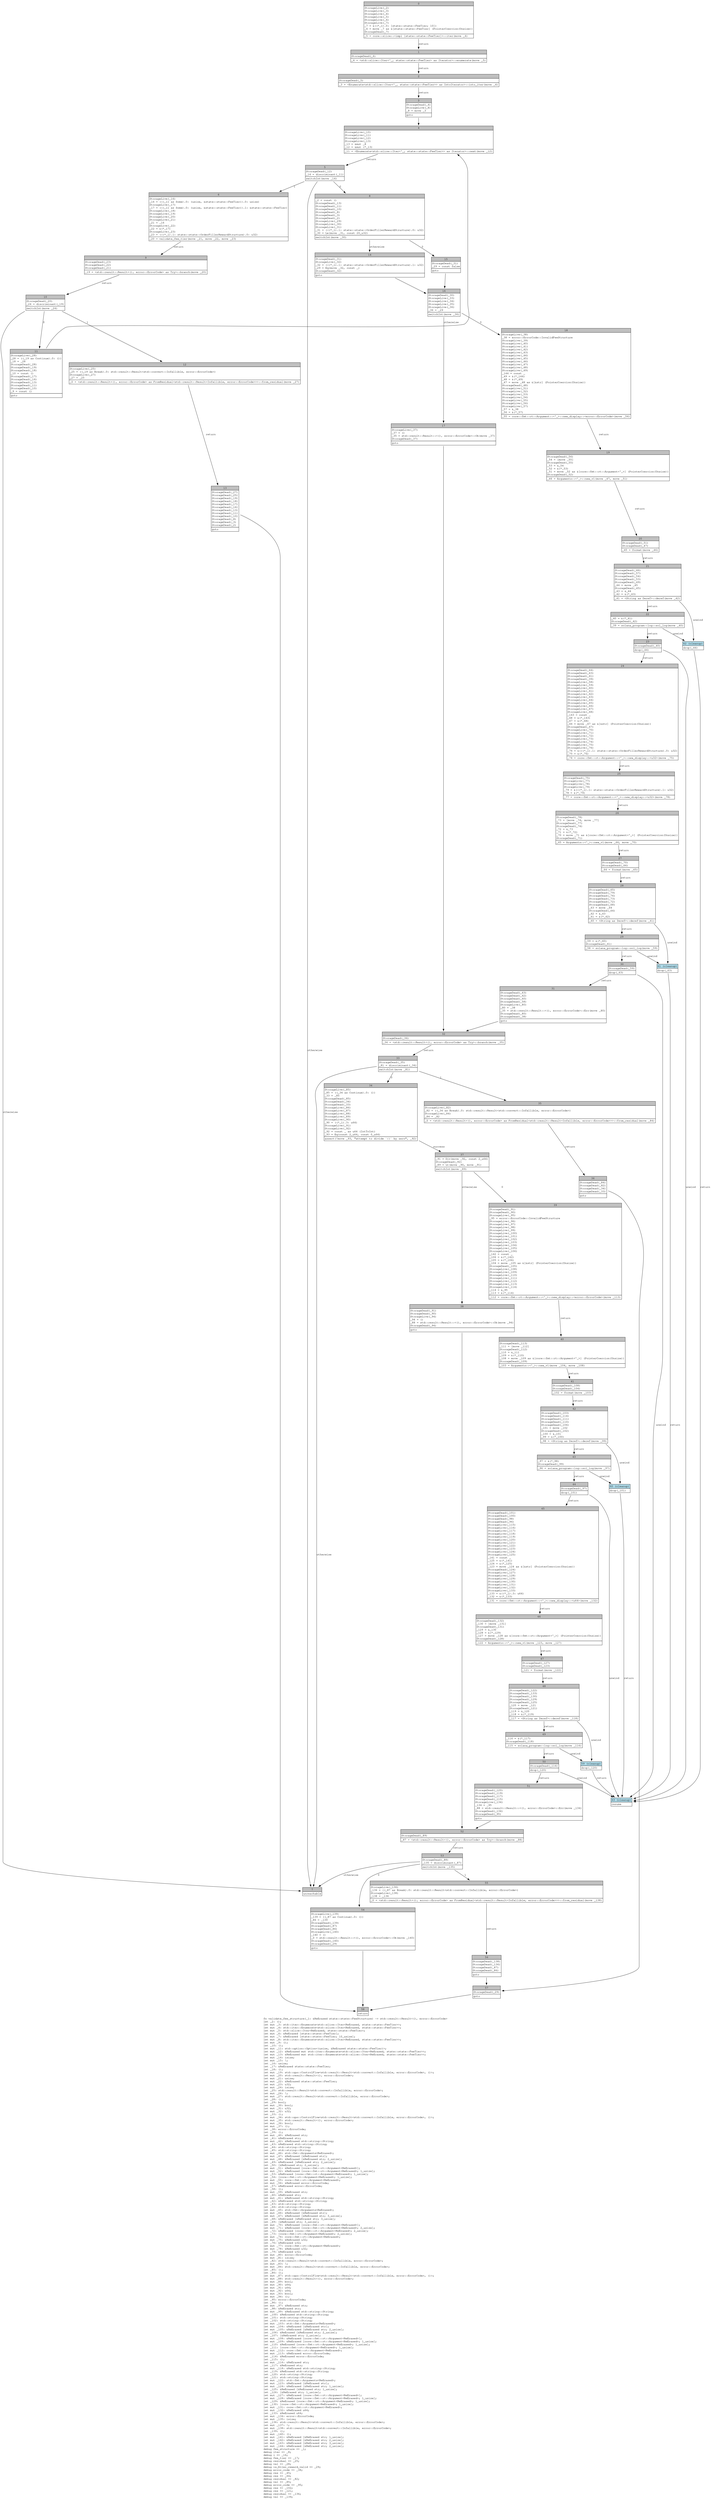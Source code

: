 digraph Mir_0_4519 {
    graph [fontname="Courier, monospace"];
    node [fontname="Courier, monospace"];
    edge [fontname="Courier, monospace"];
    label=<fn validate_fee_structure(_1: &amp;ReErased state::state::FeeStructure) -&gt; std::result::Result&lt;(), error::ErrorCode&gt;<br align="left"/>let _2: ();<br align="left"/>let mut _3: std::iter::Enumerate&lt;std::slice::Iter&lt;ReErased, state::state::FeeTier&gt;&gt;;<br align="left"/>let mut _4: std::iter::Enumerate&lt;std::slice::Iter&lt;ReErased, state::state::FeeTier&gt;&gt;;<br align="left"/>let mut _5: std::slice::Iter&lt;ReErased, state::state::FeeTier&gt;;<br align="left"/>let mut _6: &amp;ReErased [state::state::FeeTier];<br align="left"/>let mut _7: &amp;ReErased [state::state::FeeTier; 10_usize];<br align="left"/>let mut _8: std::iter::Enumerate&lt;std::slice::Iter&lt;ReErased, state::state::FeeTier&gt;&gt;;<br align="left"/>let mut _9: ();<br align="left"/>let _10: ();<br align="left"/>let mut _11: std::option::Option&lt;(usize, &amp;ReErased state::state::FeeTier)&gt;;<br align="left"/>let mut _12: &amp;ReErased mut std::iter::Enumerate&lt;std::slice::Iter&lt;ReErased, state::state::FeeTier&gt;&gt;;<br align="left"/>let mut _13: &amp;ReErased mut std::iter::Enumerate&lt;std::slice::Iter&lt;ReErased, state::state::FeeTier&gt;&gt;;<br align="left"/>let mut _14: isize;<br align="left"/>let mut _15: !;<br align="left"/>let _16: usize;<br align="left"/>let _17: &amp;ReErased state::state::FeeTier;<br align="left"/>let _18: ();<br align="left"/>let mut _19: std::ops::ControlFlow&lt;std::result::Result&lt;std::convert::Infallible, error::ErrorCode&gt;, ()&gt;;<br align="left"/>let mut _20: std::result::Result&lt;(), error::ErrorCode&gt;;<br align="left"/>let mut _21: usize;<br align="left"/>let mut _22: &amp;ReErased state::state::FeeTier;<br align="left"/>let mut _23: u32;<br align="left"/>let mut _24: isize;<br align="left"/>let _25: std::result::Result&lt;std::convert::Infallible, error::ErrorCode&gt;;<br align="left"/>let mut _26: !;<br align="left"/>let mut _27: std::result::Result&lt;std::convert::Infallible, error::ErrorCode&gt;;<br align="left"/>let _28: ();<br align="left"/>let _29: bool;<br align="left"/>let mut _30: bool;<br align="left"/>let mut _31: u32;<br align="left"/>let mut _32: u32;<br align="left"/>let _33: ();<br align="left"/>let mut _34: std::ops::ControlFlow&lt;std::result::Result&lt;std::convert::Infallible, error::ErrorCode&gt;, ()&gt;;<br align="left"/>let mut _35: std::result::Result&lt;(), error::ErrorCode&gt;;<br align="left"/>let mut _36: bool;<br align="left"/>let mut _37: ();<br align="left"/>let _38: error::ErrorCode;<br align="left"/>let _39: ();<br align="left"/>let mut _40: &amp;ReErased str;<br align="left"/>let _41: &amp;ReErased str;<br align="left"/>let mut _42: &amp;ReErased std::string::String;<br align="left"/>let _43: &amp;ReErased std::string::String;<br align="left"/>let _44: std::string::String;<br align="left"/>let _45: std::string::String;<br align="left"/>let mut _46: std::fmt::Arguments&lt;ReErased&gt;;<br align="left"/>let mut _47: &amp;ReErased [&amp;ReErased str];<br align="left"/>let mut _48: &amp;ReErased [&amp;ReErased str; 2_usize];<br align="left"/>let _49: &amp;ReErased [&amp;ReErased str; 2_usize];<br align="left"/>let _50: [&amp;ReErased str; 2_usize];<br align="left"/>let mut _51: &amp;ReErased [core::fmt::rt::Argument&lt;ReErased&gt;];<br align="left"/>let mut _52: &amp;ReErased [core::fmt::rt::Argument&lt;ReErased&gt;; 1_usize];<br align="left"/>let _53: &amp;ReErased [core::fmt::rt::Argument&lt;ReErased&gt;; 1_usize];<br align="left"/>let _54: [core::fmt::rt::Argument&lt;ReErased&gt;; 1_usize];<br align="left"/>let mut _55: core::fmt::rt::Argument&lt;ReErased&gt;;<br align="left"/>let mut _56: &amp;ReErased error::ErrorCode;<br align="left"/>let _57: &amp;ReErased error::ErrorCode;<br align="left"/>let _58: ();<br align="left"/>let mut _59: &amp;ReErased str;<br align="left"/>let _60: &amp;ReErased str;<br align="left"/>let mut _61: &amp;ReErased std::string::String;<br align="left"/>let _62: &amp;ReErased std::string::String;<br align="left"/>let _63: std::string::String;<br align="left"/>let _64: std::string::String;<br align="left"/>let mut _65: std::fmt::Arguments&lt;ReErased&gt;;<br align="left"/>let mut _66: &amp;ReErased [&amp;ReErased str];<br align="left"/>let mut _67: &amp;ReErased [&amp;ReErased str; 3_usize];<br align="left"/>let _68: &amp;ReErased [&amp;ReErased str; 3_usize];<br align="left"/>let _69: [&amp;ReErased str; 3_usize];<br align="left"/>let mut _70: &amp;ReErased [core::fmt::rt::Argument&lt;ReErased&gt;];<br align="left"/>let mut _71: &amp;ReErased [core::fmt::rt::Argument&lt;ReErased&gt;; 2_usize];<br align="left"/>let _72: &amp;ReErased [core::fmt::rt::Argument&lt;ReErased&gt;; 2_usize];<br align="left"/>let _73: [core::fmt::rt::Argument&lt;ReErased&gt;; 2_usize];<br align="left"/>let mut _74: core::fmt::rt::Argument&lt;ReErased&gt;;<br align="left"/>let mut _75: &amp;ReErased u32;<br align="left"/>let _76: &amp;ReErased u32;<br align="left"/>let mut _77: core::fmt::rt::Argument&lt;ReErased&gt;;<br align="left"/>let mut _78: &amp;ReErased u32;<br align="left"/>let _79: &amp;ReErased u32;<br align="left"/>let mut _80: error::ErrorCode;<br align="left"/>let mut _81: isize;<br align="left"/>let _82: std::result::Result&lt;std::convert::Infallible, error::ErrorCode&gt;;<br align="left"/>let mut _83: !;<br align="left"/>let mut _84: std::result::Result&lt;std::convert::Infallible, error::ErrorCode&gt;;<br align="left"/>let _85: ();<br align="left"/>let _86: ();<br align="left"/>let mut _87: std::ops::ControlFlow&lt;std::result::Result&lt;std::convert::Infallible, error::ErrorCode&gt;, ()&gt;;<br align="left"/>let mut _88: std::result::Result&lt;(), error::ErrorCode&gt;;<br align="left"/>let mut _89: bool;<br align="left"/>let mut _90: u64;<br align="left"/>let mut _91: u64;<br align="left"/>let mut _92: u64;<br align="left"/>let mut _93: bool;<br align="left"/>let mut _94: ();<br align="left"/>let _95: error::ErrorCode;<br align="left"/>let _96: ();<br align="left"/>let mut _97: &amp;ReErased str;<br align="left"/>let _98: &amp;ReErased str;<br align="left"/>let mut _99: &amp;ReErased std::string::String;<br align="left"/>let _100: &amp;ReErased std::string::String;<br align="left"/>let _101: std::string::String;<br align="left"/>let _102: std::string::String;<br align="left"/>let mut _103: std::fmt::Arguments&lt;ReErased&gt;;<br align="left"/>let mut _104: &amp;ReErased [&amp;ReErased str];<br align="left"/>let mut _105: &amp;ReErased [&amp;ReErased str; 2_usize];<br align="left"/>let _106: &amp;ReErased [&amp;ReErased str; 2_usize];<br align="left"/>let _107: [&amp;ReErased str; 2_usize];<br align="left"/>let mut _108: &amp;ReErased [core::fmt::rt::Argument&lt;ReErased&gt;];<br align="left"/>let mut _109: &amp;ReErased [core::fmt::rt::Argument&lt;ReErased&gt;; 1_usize];<br align="left"/>let _110: &amp;ReErased [core::fmt::rt::Argument&lt;ReErased&gt;; 1_usize];<br align="left"/>let _111: [core::fmt::rt::Argument&lt;ReErased&gt;; 1_usize];<br align="left"/>let mut _112: core::fmt::rt::Argument&lt;ReErased&gt;;<br align="left"/>let mut _113: &amp;ReErased error::ErrorCode;<br align="left"/>let _114: &amp;ReErased error::ErrorCode;<br align="left"/>let _115: ();<br align="left"/>let mut _116: &amp;ReErased str;<br align="left"/>let _117: &amp;ReErased str;<br align="left"/>let mut _118: &amp;ReErased std::string::String;<br align="left"/>let _119: &amp;ReErased std::string::String;<br align="left"/>let _120: std::string::String;<br align="left"/>let _121: std::string::String;<br align="left"/>let mut _122: std::fmt::Arguments&lt;ReErased&gt;;<br align="left"/>let mut _123: &amp;ReErased [&amp;ReErased str];<br align="left"/>let mut _124: &amp;ReErased [&amp;ReErased str; 1_usize];<br align="left"/>let _125: &amp;ReErased [&amp;ReErased str; 1_usize];<br align="left"/>let _126: [&amp;ReErased str; 1_usize];<br align="left"/>let mut _127: &amp;ReErased [core::fmt::rt::Argument&lt;ReErased&gt;];<br align="left"/>let mut _128: &amp;ReErased [core::fmt::rt::Argument&lt;ReErased&gt;; 1_usize];<br align="left"/>let _129: &amp;ReErased [core::fmt::rt::Argument&lt;ReErased&gt;; 1_usize];<br align="left"/>let _130: [core::fmt::rt::Argument&lt;ReErased&gt;; 1_usize];<br align="left"/>let mut _131: core::fmt::rt::Argument&lt;ReErased&gt;;<br align="left"/>let mut _132: &amp;ReErased u64;<br align="left"/>let _133: &amp;ReErased u64;<br align="left"/>let mut _134: error::ErrorCode;<br align="left"/>let mut _135: isize;<br align="left"/>let _136: std::result::Result&lt;std::convert::Infallible, error::ErrorCode&gt;;<br align="left"/>let mut _137: !;<br align="left"/>let mut _138: std::result::Result&lt;std::convert::Infallible, error::ErrorCode&gt;;<br align="left"/>let _139: ();<br align="left"/>let mut _140: ();<br align="left"/>let mut _141: &amp;ReErased [&amp;ReErased str; 1_usize];<br align="left"/>let mut _142: &amp;ReErased [&amp;ReErased str; 2_usize];<br align="left"/>let mut _143: &amp;ReErased [&amp;ReErased str; 3_usize];<br align="left"/>let mut _144: &amp;ReErased [&amp;ReErased str; 2_usize];<br align="left"/>debug fee_structure =&gt; _1;<br align="left"/>debug iter =&gt; _8;<br align="left"/>debug i =&gt; _16;<br align="left"/>debug fee_tier =&gt; _17;<br align="left"/>debug residual =&gt; _25;<br align="left"/>debug val =&gt; _28;<br align="left"/>debug is_filler_reward_valid =&gt; _29;<br align="left"/>debug error_code =&gt; _38;<br align="left"/>debug res =&gt; _45;<br align="left"/>debug res =&gt; _64;<br align="left"/>debug residual =&gt; _82;<br align="left"/>debug val =&gt; _85;<br align="left"/>debug error_code =&gt; _95;<br align="left"/>debug res =&gt; _102;<br align="left"/>debug res =&gt; _121;<br align="left"/>debug residual =&gt; _136;<br align="left"/>debug val =&gt; _139;<br align="left"/>>;
    bb0__0_4519 [shape="none", label=<<table border="0" cellborder="1" cellspacing="0"><tr><td bgcolor="gray" align="center" colspan="1">0</td></tr><tr><td align="left" balign="left">StorageLive(_2)<br/>StorageLive(_3)<br/>StorageLive(_4)<br/>StorageLive(_5)<br/>StorageLive(_6)<br/>StorageLive(_7)<br/>_7 = &amp;((*_1).0: [state::state::FeeTier; 10])<br/>_6 = move _7 as &amp;[state::state::FeeTier] (PointerCoercion(Unsize))<br/>StorageDead(_7)<br/></td></tr><tr><td align="left">_5 = core::slice::&lt;impl [state::state::FeeTier]&gt;::iter(move _6)</td></tr></table>>];
    bb1__0_4519 [shape="none", label=<<table border="0" cellborder="1" cellspacing="0"><tr><td bgcolor="gray" align="center" colspan="1">1</td></tr><tr><td align="left" balign="left">StorageDead(_6)<br/></td></tr><tr><td align="left">_4 = &lt;std::slice::Iter&lt;'_, state::state::FeeTier&gt; as Iterator&gt;::enumerate(move _5)</td></tr></table>>];
    bb2__0_4519 [shape="none", label=<<table border="0" cellborder="1" cellspacing="0"><tr><td bgcolor="gray" align="center" colspan="1">2</td></tr><tr><td align="left" balign="left">StorageDead(_5)<br/></td></tr><tr><td align="left">_3 = &lt;Enumerate&lt;std::slice::Iter&lt;'_, state::state::FeeTier&gt;&gt; as IntoIterator&gt;::into_iter(move _4)</td></tr></table>>];
    bb3__0_4519 [shape="none", label=<<table border="0" cellborder="1" cellspacing="0"><tr><td bgcolor="gray" align="center" colspan="1">3</td></tr><tr><td align="left" balign="left">StorageDead(_4)<br/>StorageLive(_8)<br/>_8 = move _3<br/></td></tr><tr><td align="left">goto</td></tr></table>>];
    bb4__0_4519 [shape="none", label=<<table border="0" cellborder="1" cellspacing="0"><tr><td bgcolor="gray" align="center" colspan="1">4</td></tr><tr><td align="left" balign="left">StorageLive(_10)<br/>StorageLive(_11)<br/>StorageLive(_12)<br/>StorageLive(_13)<br/>_13 = &amp;mut _8<br/>_12 = &amp;mut (*_13)<br/></td></tr><tr><td align="left">_11 = &lt;Enumerate&lt;std::slice::Iter&lt;'_, state::state::FeeTier&gt;&gt; as Iterator&gt;::next(move _12)</td></tr></table>>];
    bb5__0_4519 [shape="none", label=<<table border="0" cellborder="1" cellspacing="0"><tr><td bgcolor="gray" align="center" colspan="1">5</td></tr><tr><td align="left" balign="left">StorageDead(_12)<br/>_14 = discriminant(_11)<br/></td></tr><tr><td align="left">switchInt(move _14)</td></tr></table>>];
    bb6__0_4519 [shape="none", label=<<table border="0" cellborder="1" cellspacing="0"><tr><td bgcolor="gray" align="center" colspan="1">6</td></tr><tr><td align="left" balign="left">StorageLive(_16)<br/>_16 = (((_11 as Some).0: (usize, &amp;state::state::FeeTier)).0: usize)<br/>StorageLive(_17)<br/>_17 = (((_11 as Some).0: (usize, &amp;state::state::FeeTier)).1: &amp;state::state::FeeTier)<br/>StorageLive(_18)<br/>StorageLive(_19)<br/>StorageLive(_20)<br/>StorageLive(_21)<br/>_21 = _16<br/>StorageLive(_22)<br/>_22 = &amp;(*_17)<br/>StorageLive(_23)<br/>_23 = (((*_1).1: state::state::OrderFillerRewardStructure).0: u32)<br/></td></tr><tr><td align="left">_20 = validate_fee_tier(move _21, move _22, move _23)</td></tr></table>>];
    bb7__0_4519 [shape="none", label=<<table border="0" cellborder="1" cellspacing="0"><tr><td bgcolor="gray" align="center" colspan="1">7</td></tr><tr><td align="left">unreachable</td></tr></table>>];
    bb8__0_4519 [shape="none", label=<<table border="0" cellborder="1" cellspacing="0"><tr><td bgcolor="gray" align="center" colspan="1">8</td></tr><tr><td align="left" balign="left">_2 = const ()<br/>StorageDead(_13)<br/>StorageDead(_11)<br/>StorageDead(_10)<br/>StorageDead(_8)<br/>StorageDead(_3)<br/>StorageDead(_2)<br/>StorageLive(_29)<br/>StorageLive(_30)<br/>StorageLive(_31)<br/>_31 = (((*_1).1: state::state::OrderFillerRewardStructure).0: u32)<br/>_30 = Le(move _31, const 20_u32)<br/></td></tr><tr><td align="left">switchInt(move _30)</td></tr></table>>];
    bb9__0_4519 [shape="none", label=<<table border="0" cellborder="1" cellspacing="0"><tr><td bgcolor="gray" align="center" colspan="1">9</td></tr><tr><td align="left" balign="left">StorageDead(_23)<br/>StorageDead(_22)<br/>StorageDead(_21)<br/></td></tr><tr><td align="left">_19 = &lt;std::result::Result&lt;(), error::ErrorCode&gt; as Try&gt;::branch(move _20)</td></tr></table>>];
    bb10__0_4519 [shape="none", label=<<table border="0" cellborder="1" cellspacing="0"><tr><td bgcolor="gray" align="center" colspan="1">10</td></tr><tr><td align="left" balign="left">StorageDead(_20)<br/>_24 = discriminant(_19)<br/></td></tr><tr><td align="left">switchInt(move _24)</td></tr></table>>];
    bb11__0_4519 [shape="none", label=<<table border="0" cellborder="1" cellspacing="0"><tr><td bgcolor="gray" align="center" colspan="1">11</td></tr><tr><td align="left" balign="left">StorageLive(_28)<br/>_28 = ((_19 as Continue).0: ())<br/>_18 = _28<br/>StorageDead(_28)<br/>StorageDead(_19)<br/>StorageDead(_18)<br/>_10 = const ()<br/>StorageDead(_17)<br/>StorageDead(_16)<br/>StorageDead(_13)<br/>StorageDead(_11)<br/>StorageDead(_10)<br/>_9 = const ()<br/></td></tr><tr><td align="left">goto</td></tr></table>>];
    bb12__0_4519 [shape="none", label=<<table border="0" cellborder="1" cellspacing="0"><tr><td bgcolor="gray" align="center" colspan="1">12</td></tr><tr><td align="left" balign="left">StorageLive(_25)<br/>_25 = ((_19 as Break).0: std::result::Result&lt;std::convert::Infallible, error::ErrorCode&gt;)<br/>StorageLive(_27)<br/>_27 = _25<br/></td></tr><tr><td align="left">_0 = &lt;std::result::Result&lt;(), error::ErrorCode&gt; as FromResidual&lt;std::result::Result&lt;Infallible, error::ErrorCode&gt;&gt;&gt;::from_residual(move _27)</td></tr></table>>];
    bb13__0_4519 [shape="none", label=<<table border="0" cellborder="1" cellspacing="0"><tr><td bgcolor="gray" align="center" colspan="1">13</td></tr><tr><td align="left" balign="left">StorageDead(_27)<br/>StorageDead(_25)<br/>StorageDead(_19)<br/>StorageDead(_18)<br/>StorageDead(_17)<br/>StorageDead(_16)<br/>StorageDead(_13)<br/>StorageDead(_11)<br/>StorageDead(_10)<br/>StorageDead(_8)<br/>StorageDead(_3)<br/>StorageDead(_2)<br/></td></tr><tr><td align="left">goto</td></tr></table>>];
    bb14__0_4519 [shape="none", label=<<table border="0" cellborder="1" cellspacing="0"><tr><td bgcolor="gray" align="center" colspan="1">14</td></tr><tr><td align="left" balign="left">StorageDead(_31)<br/>StorageLive(_32)<br/>_32 = (((*_1).1: state::state::OrderFillerRewardStructure).1: u32)<br/>_29 = Eq(move _32, const _)<br/>StorageDead(_32)<br/></td></tr><tr><td align="left">goto</td></tr></table>>];
    bb15__0_4519 [shape="none", label=<<table border="0" cellborder="1" cellspacing="0"><tr><td bgcolor="gray" align="center" colspan="1">15</td></tr><tr><td align="left" balign="left">StorageDead(_31)<br/>_29 = const false<br/></td></tr><tr><td align="left">goto</td></tr></table>>];
    bb16__0_4519 [shape="none", label=<<table border="0" cellborder="1" cellspacing="0"><tr><td bgcolor="gray" align="center" colspan="1">16</td></tr><tr><td align="left" balign="left">StorageDead(_30)<br/>StorageLive(_33)<br/>StorageLive(_34)<br/>StorageLive(_35)<br/>StorageLive(_36)<br/>_36 = _29<br/></td></tr><tr><td align="left">switchInt(move _36)</td></tr></table>>];
    bb17__0_4519 [shape="none", label=<<table border="0" cellborder="1" cellspacing="0"><tr><td bgcolor="gray" align="center" colspan="1">17</td></tr><tr><td align="left" balign="left">StorageLive(_37)<br/>_37 = ()<br/>_35 = std::result::Result::&lt;(), error::ErrorCode&gt;::Ok(move _37)<br/>StorageDead(_37)<br/></td></tr><tr><td align="left">goto</td></tr></table>>];
    bb18__0_4519 [shape="none", label=<<table border="0" cellborder="1" cellspacing="0"><tr><td bgcolor="gray" align="center" colspan="1">18</td></tr><tr><td align="left" balign="left">StorageLive(_38)<br/>_38 = error::ErrorCode::InvalidFeeStructure<br/>StorageLive(_39)<br/>StorageLive(_40)<br/>StorageLive(_41)<br/>StorageLive(_42)<br/>StorageLive(_43)<br/>StorageLive(_44)<br/>StorageLive(_45)<br/>StorageLive(_46)<br/>StorageLive(_47)<br/>StorageLive(_48)<br/>StorageLive(_49)<br/>_144 = const _<br/>_49 = &amp;(*_144)<br/>_48 = &amp;(*_49)<br/>_47 = move _48 as &amp;[&amp;str] (PointerCoercion(Unsize))<br/>StorageDead(_48)<br/>StorageLive(_51)<br/>StorageLive(_52)<br/>StorageLive(_53)<br/>StorageLive(_54)<br/>StorageLive(_55)<br/>StorageLive(_56)<br/>StorageLive(_57)<br/>_57 = &amp;_38<br/>_56 = &amp;(*_57)<br/></td></tr><tr><td align="left">_55 = core::fmt::rt::Argument::&lt;'_&gt;::new_display::&lt;error::ErrorCode&gt;(move _56)</td></tr></table>>];
    bb19__0_4519 [shape="none", label=<<table border="0" cellborder="1" cellspacing="0"><tr><td bgcolor="gray" align="center" colspan="1">19</td></tr><tr><td align="left" balign="left">StorageDead(_56)<br/>_54 = [move _55]<br/>StorageDead(_55)<br/>_53 = &amp;_54<br/>_52 = &amp;(*_53)<br/>_51 = move _52 as &amp;[core::fmt::rt::Argument&lt;'_&gt;] (PointerCoercion(Unsize))<br/>StorageDead(_52)<br/></td></tr><tr><td align="left">_46 = Arguments::&lt;'_&gt;::new_v1(move _47, move _51)</td></tr></table>>];
    bb20__0_4519 [shape="none", label=<<table border="0" cellborder="1" cellspacing="0"><tr><td bgcolor="gray" align="center" colspan="1">20</td></tr><tr><td align="left" balign="left">StorageDead(_51)<br/>StorageDead(_47)<br/></td></tr><tr><td align="left">_45 = format(move _46)</td></tr></table>>];
    bb21__0_4519 [shape="none", label=<<table border="0" cellborder="1" cellspacing="0"><tr><td bgcolor="gray" align="center" colspan="1">21</td></tr><tr><td align="left" balign="left">StorageDead(_46)<br/>StorageDead(_57)<br/>StorageDead(_54)<br/>StorageDead(_53)<br/>StorageDead(_49)<br/>_44 = move _45<br/>StorageDead(_45)<br/>_43 = &amp;_44<br/>_42 = &amp;(*_43)<br/></td></tr><tr><td align="left">_41 = &lt;String as Deref&gt;::deref(move _42)</td></tr></table>>];
    bb22__0_4519 [shape="none", label=<<table border="0" cellborder="1" cellspacing="0"><tr><td bgcolor="gray" align="center" colspan="1">22</td></tr><tr><td align="left" balign="left">_40 = &amp;(*_41)<br/>StorageDead(_42)<br/></td></tr><tr><td align="left">_39 = solana_program::log::sol_log(move _40)</td></tr></table>>];
    bb23__0_4519 [shape="none", label=<<table border="0" cellborder="1" cellspacing="0"><tr><td bgcolor="gray" align="center" colspan="1">23</td></tr><tr><td align="left" balign="left">StorageDead(_40)<br/></td></tr><tr><td align="left">drop(_44)</td></tr></table>>];
    bb24__0_4519 [shape="none", label=<<table border="0" cellborder="1" cellspacing="0"><tr><td bgcolor="gray" align="center" colspan="1">24</td></tr><tr><td align="left" balign="left">StorageDead(_44)<br/>StorageDead(_43)<br/>StorageDead(_41)<br/>StorageDead(_39)<br/>StorageLive(_58)<br/>StorageLive(_59)<br/>StorageLive(_60)<br/>StorageLive(_61)<br/>StorageLive(_62)<br/>StorageLive(_63)<br/>StorageLive(_64)<br/>StorageLive(_65)<br/>StorageLive(_66)<br/>StorageLive(_67)<br/>StorageLive(_68)<br/>_143 = const _<br/>_68 = &amp;(*_143)<br/>_67 = &amp;(*_68)<br/>_66 = move _67 as &amp;[&amp;str] (PointerCoercion(Unsize))<br/>StorageDead(_67)<br/>StorageLive(_70)<br/>StorageLive(_71)<br/>StorageLive(_72)<br/>StorageLive(_73)<br/>StorageLive(_74)<br/>StorageLive(_75)<br/>StorageLive(_76)<br/>_76 = &amp;(((*_1).1: state::state::OrderFillerRewardStructure).0: u32)<br/>_75 = &amp;(*_76)<br/></td></tr><tr><td align="left">_74 = core::fmt::rt::Argument::&lt;'_&gt;::new_display::&lt;u32&gt;(move _75)</td></tr></table>>];
    bb25__0_4519 [shape="none", label=<<table border="0" cellborder="1" cellspacing="0"><tr><td bgcolor="gray" align="center" colspan="1">25</td></tr><tr><td align="left" balign="left">StorageDead(_75)<br/>StorageLive(_77)<br/>StorageLive(_78)<br/>StorageLive(_79)<br/>_79 = &amp;(((*_1).1: state::state::OrderFillerRewardStructure).1: u32)<br/>_78 = &amp;(*_79)<br/></td></tr><tr><td align="left">_77 = core::fmt::rt::Argument::&lt;'_&gt;::new_display::&lt;u32&gt;(move _78)</td></tr></table>>];
    bb26__0_4519 [shape="none", label=<<table border="0" cellborder="1" cellspacing="0"><tr><td bgcolor="gray" align="center" colspan="1">26</td></tr><tr><td align="left" balign="left">StorageDead(_78)<br/>_73 = [move _74, move _77]<br/>StorageDead(_77)<br/>StorageDead(_74)<br/>_72 = &amp;_73<br/>_71 = &amp;(*_72)<br/>_70 = move _71 as &amp;[core::fmt::rt::Argument&lt;'_&gt;] (PointerCoercion(Unsize))<br/>StorageDead(_71)<br/></td></tr><tr><td align="left">_65 = Arguments::&lt;'_&gt;::new_v1(move _66, move _70)</td></tr></table>>];
    bb27__0_4519 [shape="none", label=<<table border="0" cellborder="1" cellspacing="0"><tr><td bgcolor="gray" align="center" colspan="1">27</td></tr><tr><td align="left" balign="left">StorageDead(_70)<br/>StorageDead(_66)<br/></td></tr><tr><td align="left">_64 = format(move _65)</td></tr></table>>];
    bb28__0_4519 [shape="none", label=<<table border="0" cellborder="1" cellspacing="0"><tr><td bgcolor="gray" align="center" colspan="1">28</td></tr><tr><td align="left" balign="left">StorageDead(_65)<br/>StorageDead(_79)<br/>StorageDead(_76)<br/>StorageDead(_73)<br/>StorageDead(_72)<br/>StorageDead(_68)<br/>_63 = move _64<br/>StorageDead(_64)<br/>_62 = &amp;_63<br/>_61 = &amp;(*_62)<br/></td></tr><tr><td align="left">_60 = &lt;String as Deref&gt;::deref(move _61)</td></tr></table>>];
    bb29__0_4519 [shape="none", label=<<table border="0" cellborder="1" cellspacing="0"><tr><td bgcolor="gray" align="center" colspan="1">29</td></tr><tr><td align="left" balign="left">_59 = &amp;(*_60)<br/>StorageDead(_61)<br/></td></tr><tr><td align="left">_58 = solana_program::log::sol_log(move _59)</td></tr></table>>];
    bb30__0_4519 [shape="none", label=<<table border="0" cellborder="1" cellspacing="0"><tr><td bgcolor="gray" align="center" colspan="1">30</td></tr><tr><td align="left" balign="left">StorageDead(_59)<br/></td></tr><tr><td align="left">drop(_63)</td></tr></table>>];
    bb31__0_4519 [shape="none", label=<<table border="0" cellborder="1" cellspacing="0"><tr><td bgcolor="gray" align="center" colspan="1">31</td></tr><tr><td align="left" balign="left">StorageDead(_63)<br/>StorageDead(_62)<br/>StorageDead(_60)<br/>StorageDead(_58)<br/>StorageLive(_80)<br/>_80 = _38<br/>_35 = std::result::Result::&lt;(), error::ErrorCode&gt;::Err(move _80)<br/>StorageDead(_80)<br/>StorageDead(_38)<br/></td></tr><tr><td align="left">goto</td></tr></table>>];
    bb32__0_4519 [shape="none", label=<<table border="0" cellborder="1" cellspacing="0"><tr><td bgcolor="gray" align="center" colspan="1">32</td></tr><tr><td align="left" balign="left">StorageDead(_36)<br/></td></tr><tr><td align="left">_34 = &lt;std::result::Result&lt;(), error::ErrorCode&gt; as Try&gt;::branch(move _35)</td></tr></table>>];
    bb33__0_4519 [shape="none", label=<<table border="0" cellborder="1" cellspacing="0"><tr><td bgcolor="gray" align="center" colspan="1">33</td></tr><tr><td align="left" balign="left">StorageDead(_35)<br/>_81 = discriminant(_34)<br/></td></tr><tr><td align="left">switchInt(move _81)</td></tr></table>>];
    bb34__0_4519 [shape="none", label=<<table border="0" cellborder="1" cellspacing="0"><tr><td bgcolor="gray" align="center" colspan="1">34</td></tr><tr><td align="left" balign="left">StorageLive(_85)<br/>_85 = ((_34 as Continue).0: ())<br/>_33 = _85<br/>StorageDead(_85)<br/>StorageDead(_34)<br/>StorageDead(_33)<br/>StorageLive(_86)<br/>StorageLive(_87)<br/>StorageLive(_88)<br/>StorageLive(_89)<br/>StorageLive(_90)<br/>_90 = ((*_1).3: u64)<br/>StorageLive(_91)<br/>StorageLive(_92)<br/>_92 = const _ as u64 (IntToInt)<br/>_93 = Eq(const 2_u64, const 0_u64)<br/></td></tr><tr><td align="left">assert(!move _93, &quot;attempt to divide `{}` by zero&quot;, _92)</td></tr></table>>];
    bb35__0_4519 [shape="none", label=<<table border="0" cellborder="1" cellspacing="0"><tr><td bgcolor="gray" align="center" colspan="1">35</td></tr><tr><td align="left" balign="left">StorageLive(_82)<br/>_82 = ((_34 as Break).0: std::result::Result&lt;std::convert::Infallible, error::ErrorCode&gt;)<br/>StorageLive(_84)<br/>_84 = _82<br/></td></tr><tr><td align="left">_0 = &lt;std::result::Result&lt;(), error::ErrorCode&gt; as FromResidual&lt;std::result::Result&lt;Infallible, error::ErrorCode&gt;&gt;&gt;::from_residual(move _84)</td></tr></table>>];
    bb36__0_4519 [shape="none", label=<<table border="0" cellborder="1" cellspacing="0"><tr><td bgcolor="gray" align="center" colspan="1">36</td></tr><tr><td align="left" balign="left">StorageDead(_84)<br/>StorageDead(_82)<br/>StorageDead(_34)<br/>StorageDead(_33)<br/></td></tr><tr><td align="left">goto</td></tr></table>>];
    bb37__0_4519 [shape="none", label=<<table border="0" cellborder="1" cellspacing="0"><tr><td bgcolor="gray" align="center" colspan="1">37</td></tr><tr><td align="left" balign="left">_91 = Div(move _92, const 2_u64)<br/>StorageDead(_92)<br/>_89 = Lt(move _90, move _91)<br/></td></tr><tr><td align="left">switchInt(move _89)</td></tr></table>>];
    bb38__0_4519 [shape="none", label=<<table border="0" cellborder="1" cellspacing="0"><tr><td bgcolor="gray" align="center" colspan="1">38</td></tr><tr><td align="left" balign="left">StorageDead(_91)<br/>StorageDead(_90)<br/>StorageLive(_94)<br/>_94 = ()<br/>_88 = std::result::Result::&lt;(), error::ErrorCode&gt;::Ok(move _94)<br/>StorageDead(_94)<br/></td></tr><tr><td align="left">goto</td></tr></table>>];
    bb39__0_4519 [shape="none", label=<<table border="0" cellborder="1" cellspacing="0"><tr><td bgcolor="gray" align="center" colspan="1">39</td></tr><tr><td align="left" balign="left">StorageDead(_91)<br/>StorageDead(_90)<br/>StorageLive(_95)<br/>_95 = error::ErrorCode::InvalidFeeStructure<br/>StorageLive(_96)<br/>StorageLive(_97)<br/>StorageLive(_98)<br/>StorageLive(_99)<br/>StorageLive(_100)<br/>StorageLive(_101)<br/>StorageLive(_102)<br/>StorageLive(_103)<br/>StorageLive(_104)<br/>StorageLive(_105)<br/>StorageLive(_106)<br/>_142 = const _<br/>_106 = &amp;(*_142)<br/>_105 = &amp;(*_106)<br/>_104 = move _105 as &amp;[&amp;str] (PointerCoercion(Unsize))<br/>StorageDead(_105)<br/>StorageLive(_108)<br/>StorageLive(_109)<br/>StorageLive(_110)<br/>StorageLive(_111)<br/>StorageLive(_112)<br/>StorageLive(_113)<br/>StorageLive(_114)<br/>_114 = &amp;_95<br/>_113 = &amp;(*_114)<br/></td></tr><tr><td align="left">_112 = core::fmt::rt::Argument::&lt;'_&gt;::new_display::&lt;error::ErrorCode&gt;(move _113)</td></tr></table>>];
    bb40__0_4519 [shape="none", label=<<table border="0" cellborder="1" cellspacing="0"><tr><td bgcolor="gray" align="center" colspan="1">40</td></tr><tr><td align="left" balign="left">StorageDead(_113)<br/>_111 = [move _112]<br/>StorageDead(_112)<br/>_110 = &amp;_111<br/>_109 = &amp;(*_110)<br/>_108 = move _109 as &amp;[core::fmt::rt::Argument&lt;'_&gt;] (PointerCoercion(Unsize))<br/>StorageDead(_109)<br/></td></tr><tr><td align="left">_103 = Arguments::&lt;'_&gt;::new_v1(move _104, move _108)</td></tr></table>>];
    bb41__0_4519 [shape="none", label=<<table border="0" cellborder="1" cellspacing="0"><tr><td bgcolor="gray" align="center" colspan="1">41</td></tr><tr><td align="left" balign="left">StorageDead(_108)<br/>StorageDead(_104)<br/></td></tr><tr><td align="left">_102 = format(move _103)</td></tr></table>>];
    bb42__0_4519 [shape="none", label=<<table border="0" cellborder="1" cellspacing="0"><tr><td bgcolor="gray" align="center" colspan="1">42</td></tr><tr><td align="left" balign="left">StorageDead(_103)<br/>StorageDead(_114)<br/>StorageDead(_111)<br/>StorageDead(_110)<br/>StorageDead(_106)<br/>_101 = move _102<br/>StorageDead(_102)<br/>_100 = &amp;_101<br/>_99 = &amp;(*_100)<br/></td></tr><tr><td align="left">_98 = &lt;String as Deref&gt;::deref(move _99)</td></tr></table>>];
    bb43__0_4519 [shape="none", label=<<table border="0" cellborder="1" cellspacing="0"><tr><td bgcolor="gray" align="center" colspan="1">43</td></tr><tr><td align="left" balign="left">_97 = &amp;(*_98)<br/>StorageDead(_99)<br/></td></tr><tr><td align="left">_96 = solana_program::log::sol_log(move _97)</td></tr></table>>];
    bb44__0_4519 [shape="none", label=<<table border="0" cellborder="1" cellspacing="0"><tr><td bgcolor="gray" align="center" colspan="1">44</td></tr><tr><td align="left" balign="left">StorageDead(_97)<br/></td></tr><tr><td align="left">drop(_101)</td></tr></table>>];
    bb45__0_4519 [shape="none", label=<<table border="0" cellborder="1" cellspacing="0"><tr><td bgcolor="gray" align="center" colspan="1">45</td></tr><tr><td align="left" balign="left">StorageDead(_101)<br/>StorageDead(_100)<br/>StorageDead(_98)<br/>StorageDead(_96)<br/>StorageLive(_115)<br/>StorageLive(_116)<br/>StorageLive(_117)<br/>StorageLive(_118)<br/>StorageLive(_119)<br/>StorageLive(_120)<br/>StorageLive(_121)<br/>StorageLive(_122)<br/>StorageLive(_123)<br/>StorageLive(_124)<br/>StorageLive(_125)<br/>_141 = const _<br/>_125 = &amp;(*_141)<br/>_124 = &amp;(*_125)<br/>_123 = move _124 as &amp;[&amp;str] (PointerCoercion(Unsize))<br/>StorageDead(_124)<br/>StorageLive(_127)<br/>StorageLive(_128)<br/>StorageLive(_129)<br/>StorageLive(_130)<br/>StorageLive(_131)<br/>StorageLive(_132)<br/>StorageLive(_133)<br/>_133 = &amp;((*_1).3: u64)<br/>_132 = &amp;(*_133)<br/></td></tr><tr><td align="left">_131 = core::fmt::rt::Argument::&lt;'_&gt;::new_display::&lt;u64&gt;(move _132)</td></tr></table>>];
    bb46__0_4519 [shape="none", label=<<table border="0" cellborder="1" cellspacing="0"><tr><td bgcolor="gray" align="center" colspan="1">46</td></tr><tr><td align="left" balign="left">StorageDead(_132)<br/>_130 = [move _131]<br/>StorageDead(_131)<br/>_129 = &amp;_130<br/>_128 = &amp;(*_129)<br/>_127 = move _128 as &amp;[core::fmt::rt::Argument&lt;'_&gt;] (PointerCoercion(Unsize))<br/>StorageDead(_128)<br/></td></tr><tr><td align="left">_122 = Arguments::&lt;'_&gt;::new_v1(move _123, move _127)</td></tr></table>>];
    bb47__0_4519 [shape="none", label=<<table border="0" cellborder="1" cellspacing="0"><tr><td bgcolor="gray" align="center" colspan="1">47</td></tr><tr><td align="left" balign="left">StorageDead(_127)<br/>StorageDead(_123)<br/></td></tr><tr><td align="left">_121 = format(move _122)</td></tr></table>>];
    bb48__0_4519 [shape="none", label=<<table border="0" cellborder="1" cellspacing="0"><tr><td bgcolor="gray" align="center" colspan="1">48</td></tr><tr><td align="left" balign="left">StorageDead(_122)<br/>StorageDead(_133)<br/>StorageDead(_130)<br/>StorageDead(_129)<br/>StorageDead(_125)<br/>_120 = move _121<br/>StorageDead(_121)<br/>_119 = &amp;_120<br/>_118 = &amp;(*_119)<br/></td></tr><tr><td align="left">_117 = &lt;String as Deref&gt;::deref(move _118)</td></tr></table>>];
    bb49__0_4519 [shape="none", label=<<table border="0" cellborder="1" cellspacing="0"><tr><td bgcolor="gray" align="center" colspan="1">49</td></tr><tr><td align="left" balign="left">_116 = &amp;(*_117)<br/>StorageDead(_118)<br/></td></tr><tr><td align="left">_115 = solana_program::log::sol_log(move _116)</td></tr></table>>];
    bb50__0_4519 [shape="none", label=<<table border="0" cellborder="1" cellspacing="0"><tr><td bgcolor="gray" align="center" colspan="1">50</td></tr><tr><td align="left" balign="left">StorageDead(_116)<br/></td></tr><tr><td align="left">drop(_120)</td></tr></table>>];
    bb51__0_4519 [shape="none", label=<<table border="0" cellborder="1" cellspacing="0"><tr><td bgcolor="gray" align="center" colspan="1">51</td></tr><tr><td align="left" balign="left">StorageDead(_120)<br/>StorageDead(_119)<br/>StorageDead(_117)<br/>StorageDead(_115)<br/>StorageLive(_134)<br/>_134 = _95<br/>_88 = std::result::Result::&lt;(), error::ErrorCode&gt;::Err(move _134)<br/>StorageDead(_134)<br/>StorageDead(_95)<br/></td></tr><tr><td align="left">goto</td></tr></table>>];
    bb52__0_4519 [shape="none", label=<<table border="0" cellborder="1" cellspacing="0"><tr><td bgcolor="gray" align="center" colspan="1">52</td></tr><tr><td align="left" balign="left">StorageDead(_89)<br/></td></tr><tr><td align="left">_87 = &lt;std::result::Result&lt;(), error::ErrorCode&gt; as Try&gt;::branch(move _88)</td></tr></table>>];
    bb53__0_4519 [shape="none", label=<<table border="0" cellborder="1" cellspacing="0"><tr><td bgcolor="gray" align="center" colspan="1">53</td></tr><tr><td align="left" balign="left">StorageDead(_88)<br/>_135 = discriminant(_87)<br/></td></tr><tr><td align="left">switchInt(move _135)</td></tr></table>>];
    bb54__0_4519 [shape="none", label=<<table border="0" cellborder="1" cellspacing="0"><tr><td bgcolor="gray" align="center" colspan="1">54</td></tr><tr><td align="left" balign="left">StorageLive(_139)<br/>_139 = ((_87 as Continue).0: ())<br/>_86 = _139<br/>StorageDead(_139)<br/>StorageDead(_87)<br/>StorageDead(_86)<br/>StorageLive(_140)<br/>_140 = ()<br/>_0 = std::result::Result::&lt;(), error::ErrorCode&gt;::Ok(move _140)<br/>StorageDead(_140)<br/>StorageDead(_29)<br/></td></tr><tr><td align="left">goto</td></tr></table>>];
    bb55__0_4519 [shape="none", label=<<table border="0" cellborder="1" cellspacing="0"><tr><td bgcolor="gray" align="center" colspan="1">55</td></tr><tr><td align="left" balign="left">StorageLive(_136)<br/>_136 = ((_87 as Break).0: std::result::Result&lt;std::convert::Infallible, error::ErrorCode&gt;)<br/>StorageLive(_138)<br/>_138 = _136<br/></td></tr><tr><td align="left">_0 = &lt;std::result::Result&lt;(), error::ErrorCode&gt; as FromResidual&lt;std::result::Result&lt;Infallible, error::ErrorCode&gt;&gt;&gt;::from_residual(move _138)</td></tr></table>>];
    bb56__0_4519 [shape="none", label=<<table border="0" cellborder="1" cellspacing="0"><tr><td bgcolor="gray" align="center" colspan="1">56</td></tr><tr><td align="left" balign="left">StorageDead(_138)<br/>StorageDead(_136)<br/>StorageDead(_87)<br/>StorageDead(_86)<br/></td></tr><tr><td align="left">goto</td></tr></table>>];
    bb57__0_4519 [shape="none", label=<<table border="0" cellborder="1" cellspacing="0"><tr><td bgcolor="gray" align="center" colspan="1">57</td></tr><tr><td align="left" balign="left">StorageDead(_29)<br/></td></tr><tr><td align="left">goto</td></tr></table>>];
    bb58__0_4519 [shape="none", label=<<table border="0" cellborder="1" cellspacing="0"><tr><td bgcolor="gray" align="center" colspan="1">58</td></tr><tr><td align="left">return</td></tr></table>>];
    bb59__0_4519 [shape="none", label=<<table border="0" cellborder="1" cellspacing="0"><tr><td bgcolor="lightblue" align="center" colspan="1">59 (cleanup)</td></tr><tr><td align="left">drop(_120)</td></tr></table>>];
    bb60__0_4519 [shape="none", label=<<table border="0" cellborder="1" cellspacing="0"><tr><td bgcolor="lightblue" align="center" colspan="1">60 (cleanup)</td></tr><tr><td align="left">drop(_101)</td></tr></table>>];
    bb61__0_4519 [shape="none", label=<<table border="0" cellborder="1" cellspacing="0"><tr><td bgcolor="lightblue" align="center" colspan="1">61 (cleanup)</td></tr><tr><td align="left">drop(_63)</td></tr></table>>];
    bb62__0_4519 [shape="none", label=<<table border="0" cellborder="1" cellspacing="0"><tr><td bgcolor="lightblue" align="center" colspan="1">62 (cleanup)</td></tr><tr><td align="left">drop(_44)</td></tr></table>>];
    bb63__0_4519 [shape="none", label=<<table border="0" cellborder="1" cellspacing="0"><tr><td bgcolor="lightblue" align="center" colspan="1">63 (cleanup)</td></tr><tr><td align="left">resume</td></tr></table>>];
    bb0__0_4519 -> bb1__0_4519 [label="return"];
    bb1__0_4519 -> bb2__0_4519 [label="return"];
    bb2__0_4519 -> bb3__0_4519 [label="return"];
    bb3__0_4519 -> bb4__0_4519 [label=""];
    bb4__0_4519 -> bb5__0_4519 [label="return"];
    bb5__0_4519 -> bb8__0_4519 [label="0"];
    bb5__0_4519 -> bb6__0_4519 [label="1"];
    bb5__0_4519 -> bb7__0_4519 [label="otherwise"];
    bb6__0_4519 -> bb9__0_4519 [label="return"];
    bb8__0_4519 -> bb15__0_4519 [label="0"];
    bb8__0_4519 -> bb14__0_4519 [label="otherwise"];
    bb9__0_4519 -> bb10__0_4519 [label="return"];
    bb10__0_4519 -> bb11__0_4519 [label="0"];
    bb10__0_4519 -> bb12__0_4519 [label="1"];
    bb10__0_4519 -> bb7__0_4519 [label="otherwise"];
    bb11__0_4519 -> bb4__0_4519 [label=""];
    bb12__0_4519 -> bb13__0_4519 [label="return"];
    bb13__0_4519 -> bb58__0_4519 [label=""];
    bb14__0_4519 -> bb16__0_4519 [label=""];
    bb15__0_4519 -> bb16__0_4519 [label=""];
    bb16__0_4519 -> bb18__0_4519 [label="0"];
    bb16__0_4519 -> bb17__0_4519 [label="otherwise"];
    bb17__0_4519 -> bb32__0_4519 [label=""];
    bb18__0_4519 -> bb19__0_4519 [label="return"];
    bb19__0_4519 -> bb20__0_4519 [label="return"];
    bb20__0_4519 -> bb21__0_4519 [label="return"];
    bb21__0_4519 -> bb22__0_4519 [label="return"];
    bb21__0_4519 -> bb62__0_4519 [label="unwind"];
    bb22__0_4519 -> bb23__0_4519 [label="return"];
    bb22__0_4519 -> bb62__0_4519 [label="unwind"];
    bb23__0_4519 -> bb24__0_4519 [label="return"];
    bb23__0_4519 -> bb63__0_4519 [label="unwind"];
    bb24__0_4519 -> bb25__0_4519 [label="return"];
    bb25__0_4519 -> bb26__0_4519 [label="return"];
    bb26__0_4519 -> bb27__0_4519 [label="return"];
    bb27__0_4519 -> bb28__0_4519 [label="return"];
    bb28__0_4519 -> bb29__0_4519 [label="return"];
    bb28__0_4519 -> bb61__0_4519 [label="unwind"];
    bb29__0_4519 -> bb30__0_4519 [label="return"];
    bb29__0_4519 -> bb61__0_4519 [label="unwind"];
    bb30__0_4519 -> bb31__0_4519 [label="return"];
    bb30__0_4519 -> bb63__0_4519 [label="unwind"];
    bb31__0_4519 -> bb32__0_4519 [label=""];
    bb32__0_4519 -> bb33__0_4519 [label="return"];
    bb33__0_4519 -> bb34__0_4519 [label="0"];
    bb33__0_4519 -> bb35__0_4519 [label="1"];
    bb33__0_4519 -> bb7__0_4519 [label="otherwise"];
    bb34__0_4519 -> bb37__0_4519 [label="success"];
    bb35__0_4519 -> bb36__0_4519 [label="return"];
    bb36__0_4519 -> bb57__0_4519 [label=""];
    bb37__0_4519 -> bb39__0_4519 [label="0"];
    bb37__0_4519 -> bb38__0_4519 [label="otherwise"];
    bb38__0_4519 -> bb52__0_4519 [label=""];
    bb39__0_4519 -> bb40__0_4519 [label="return"];
    bb40__0_4519 -> bb41__0_4519 [label="return"];
    bb41__0_4519 -> bb42__0_4519 [label="return"];
    bb42__0_4519 -> bb43__0_4519 [label="return"];
    bb42__0_4519 -> bb60__0_4519 [label="unwind"];
    bb43__0_4519 -> bb44__0_4519 [label="return"];
    bb43__0_4519 -> bb60__0_4519 [label="unwind"];
    bb44__0_4519 -> bb45__0_4519 [label="return"];
    bb44__0_4519 -> bb63__0_4519 [label="unwind"];
    bb45__0_4519 -> bb46__0_4519 [label="return"];
    bb46__0_4519 -> bb47__0_4519 [label="return"];
    bb47__0_4519 -> bb48__0_4519 [label="return"];
    bb48__0_4519 -> bb49__0_4519 [label="return"];
    bb48__0_4519 -> bb59__0_4519 [label="unwind"];
    bb49__0_4519 -> bb50__0_4519 [label="return"];
    bb49__0_4519 -> bb59__0_4519 [label="unwind"];
    bb50__0_4519 -> bb51__0_4519 [label="return"];
    bb50__0_4519 -> bb63__0_4519 [label="unwind"];
    bb51__0_4519 -> bb52__0_4519 [label=""];
    bb52__0_4519 -> bb53__0_4519 [label="return"];
    bb53__0_4519 -> bb54__0_4519 [label="0"];
    bb53__0_4519 -> bb55__0_4519 [label="1"];
    bb53__0_4519 -> bb7__0_4519 [label="otherwise"];
    bb54__0_4519 -> bb58__0_4519 [label=""];
    bb55__0_4519 -> bb56__0_4519 [label="return"];
    bb56__0_4519 -> bb57__0_4519 [label=""];
    bb57__0_4519 -> bb58__0_4519 [label=""];
    bb59__0_4519 -> bb63__0_4519 [label="return"];
    bb60__0_4519 -> bb63__0_4519 [label="return"];
    bb61__0_4519 -> bb63__0_4519 [label="return"];
    bb62__0_4519 -> bb63__0_4519 [label="return"];
}
